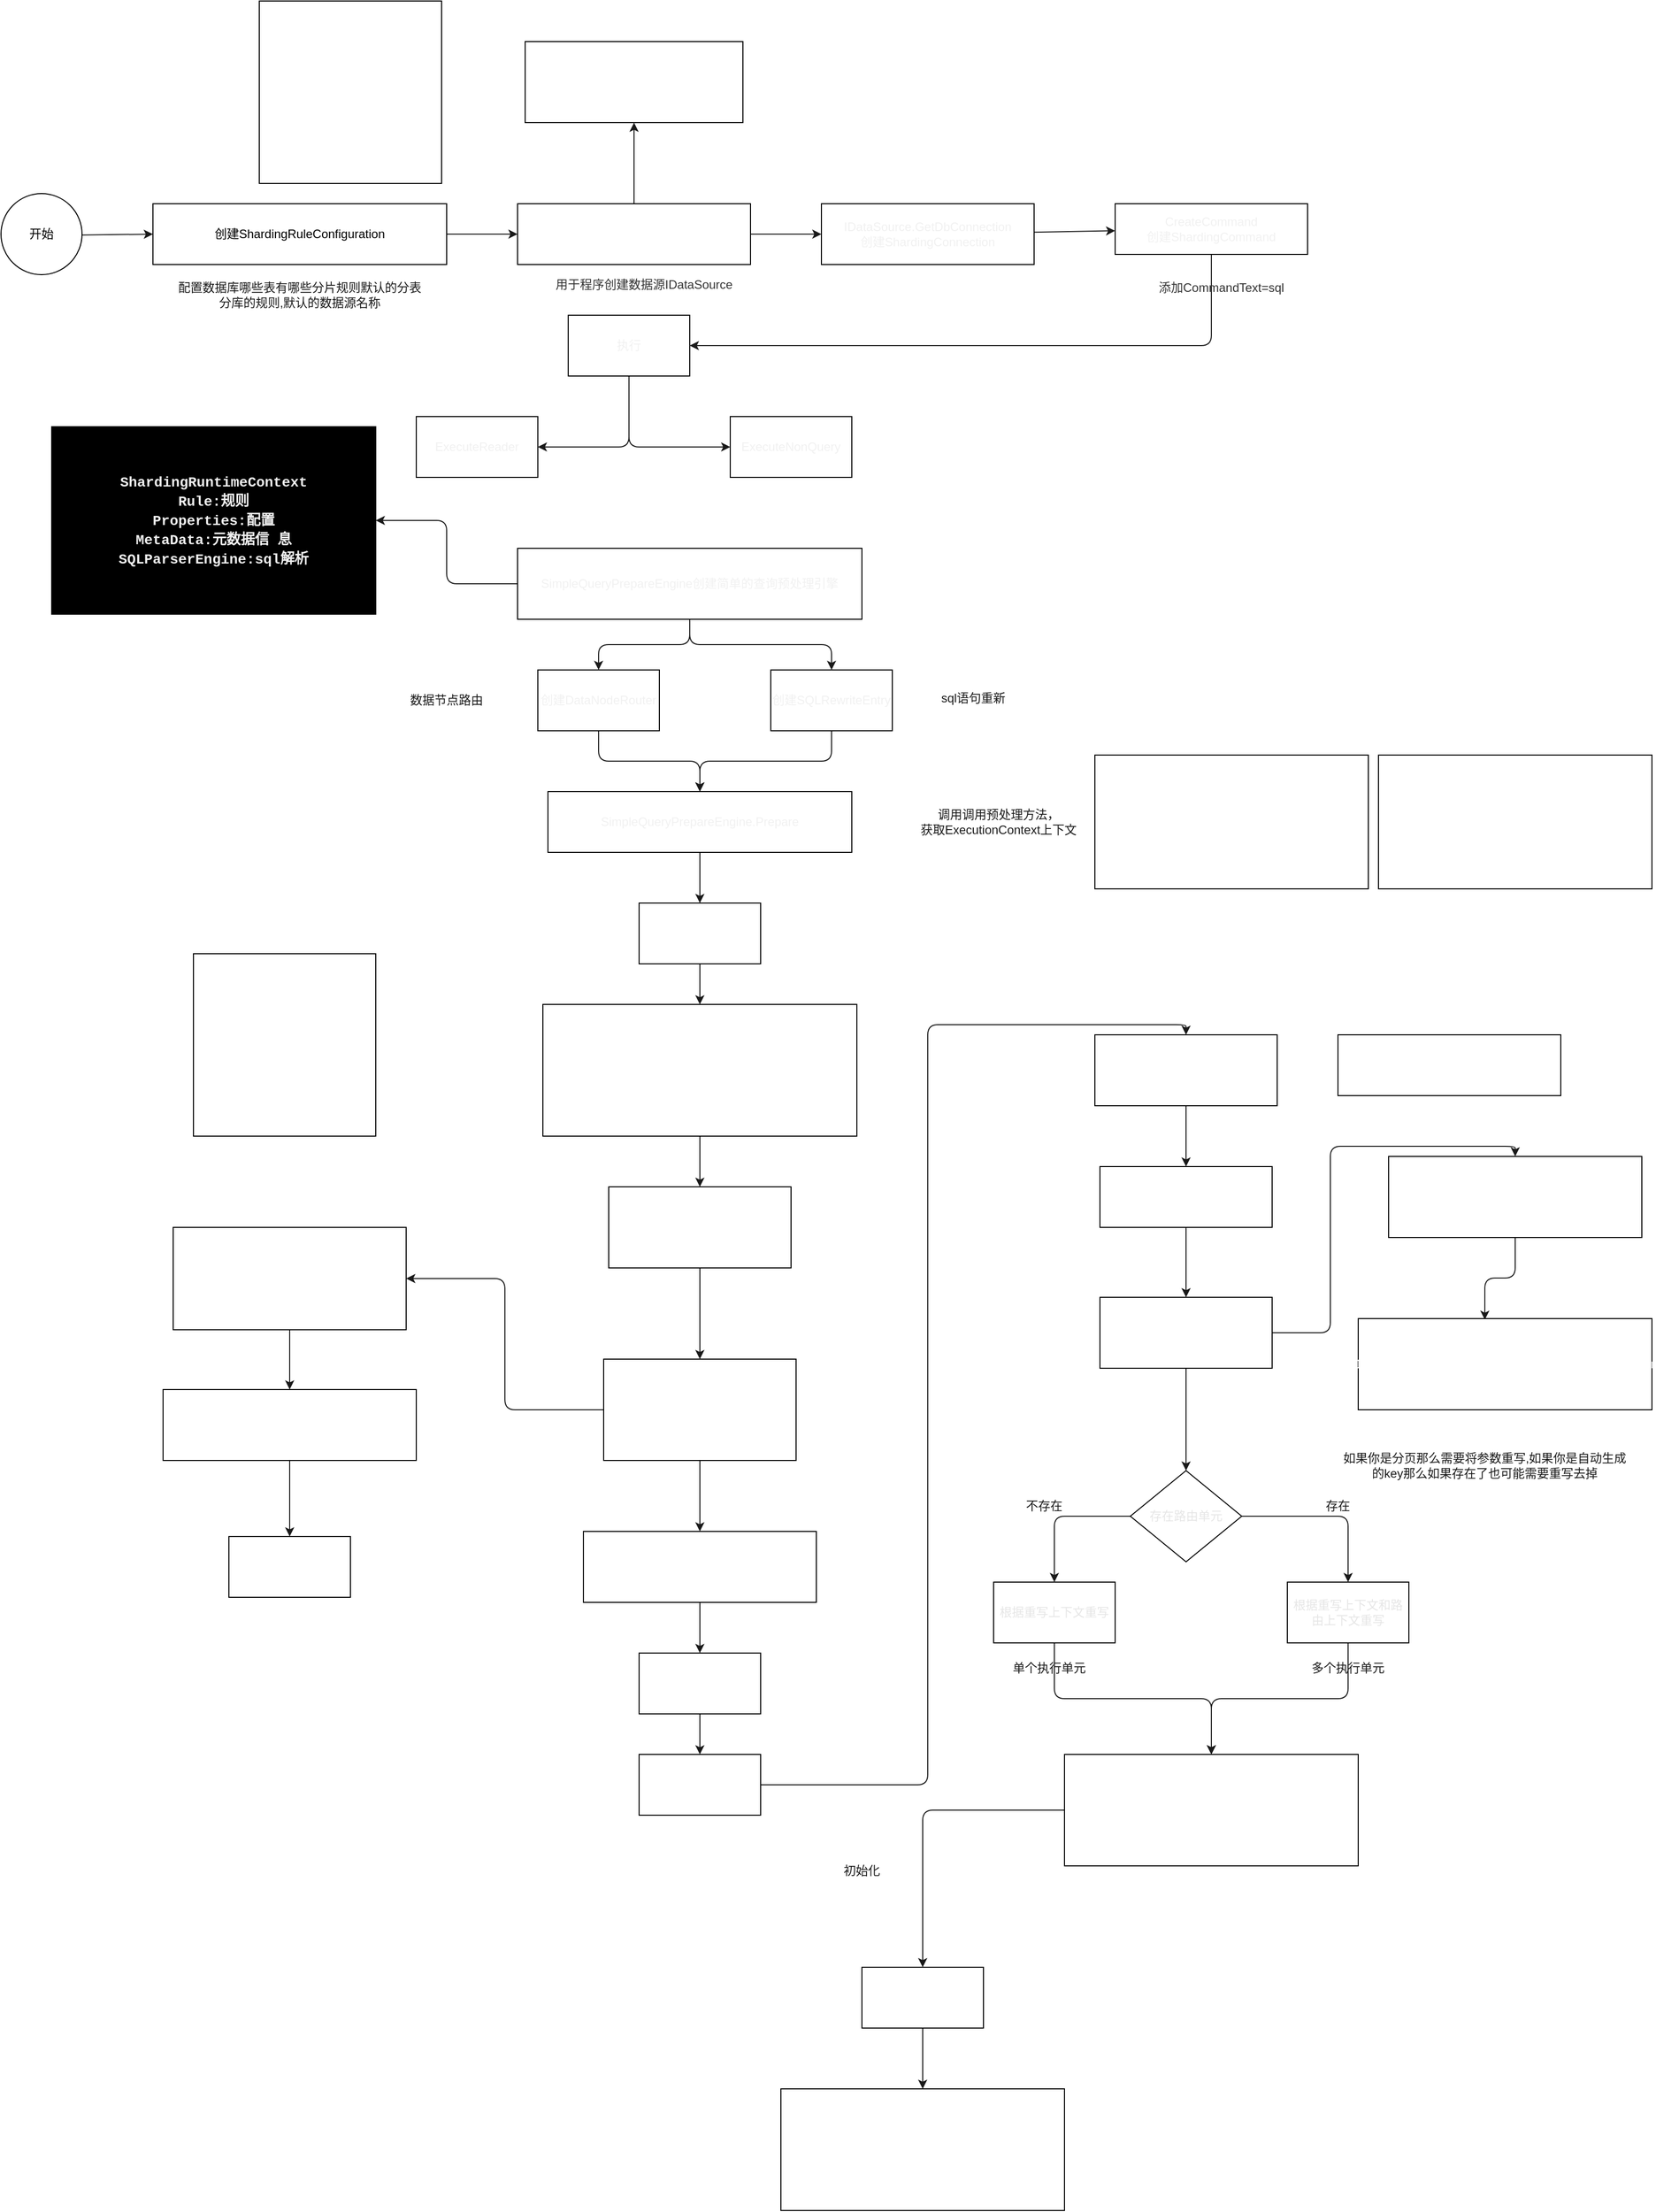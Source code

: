 <mxfile>
    <diagram id="X8oTSZ4Y2eFCrqhY_nRG" name="第 1 页">
        <mxGraphModel dx="882" dy="1859" grid="1" gridSize="10" guides="1" tooltips="1" connect="1" arrows="1" fold="1" page="1" pageScale="1" pageWidth="827" pageHeight="1169" background="#ffffff" math="0" shadow="0">
            <root>
                <mxCell id="0"/>
                <mxCell id="1" parent="0"/>
                <mxCell id="7" style="edgeStyle=none;html=1;strokeColor=#1A1A1A;" parent="1" source="2" target="3" edge="1">
                    <mxGeometry relative="1" as="geometry"/>
                </mxCell>
                <mxCell id="2" value="开始" style="ellipse;whiteSpace=wrap;html=1;aspect=fixed;" parent="1" vertex="1">
                    <mxGeometry x="10" y="10" width="80" height="80" as="geometry"/>
                </mxCell>
                <mxCell id="9" style="edgeStyle=none;html=1;fontColor=#1A1A1A;strokeColor=#1A1A1A;" parent="1" source="3" target="8" edge="1">
                    <mxGeometry relative="1" as="geometry"/>
                </mxCell>
                <mxCell id="3" value="创建ShardingRuleConfiguration" style="rounded=0;whiteSpace=wrap;html=1;" parent="1" vertex="1">
                    <mxGeometry x="160" y="20" width="290" height="60" as="geometry"/>
                </mxCell>
                <mxCell id="5" value="配置数据库哪些表有哪些分片规则默认的分表分库的规则,默认的数据源名称" style="text;html=1;align=center;verticalAlign=middle;whiteSpace=wrap;rounded=0;fontColor=#1A1A1A;" parent="1" vertex="1">
                    <mxGeometry x="180" y="90" width="250" height="40" as="geometry"/>
                </mxCell>
                <mxCell id="18" style="edgeStyle=none;html=1;fontFamily=Helvetica;fontSize=12;fontColor=#f1f1f1;strokeColor=#1A1A1A;" parent="1" source="8" target="17" edge="1">
                    <mxGeometry relative="1" as="geometry"/>
                </mxCell>
                <mxCell id="63" style="edgeStyle=orthogonalEdgeStyle;html=1;entryX=0.5;entryY=1;entryDx=0;entryDy=0;fontFamily=Helvetica;fontSize=12;fontColor=#FFFFFF;strokeColor=#1A1A1A;" parent="1" source="8" target="62" edge="1">
                    <mxGeometry relative="1" as="geometry"/>
                </mxCell>
                <mxCell id="8" value="&lt;font color=&quot;#ffffff&quot;&gt;创建ShardingDataSourceFactory&lt;/font&gt;" style="rounded=0;whiteSpace=wrap;html=1;fontColor=#1A1A1A;" parent="1" vertex="1">
                    <mxGeometry x="520" y="20" width="230" height="60" as="geometry"/>
                </mxCell>
                <mxCell id="10" value="用于程序创建数据源IDataSource" style="text;html=1;strokeColor=none;fillColor=none;align=center;verticalAlign=middle;whiteSpace=wrap;rounded=0;fontColor=#333333;" parent="1" vertex="1">
                    <mxGeometry x="500" y="90" width="290" height="20" as="geometry"/>
                </mxCell>
                <mxCell id="20" style="edgeStyle=none;html=1;fontFamily=Helvetica;fontSize=12;fontColor=#f1f1f1;strokeColor=#1A1A1A;" parent="1" source="17" target="19" edge="1">
                    <mxGeometry relative="1" as="geometry"/>
                </mxCell>
                <mxCell id="17" value="IDataSource.GetDbConnection&lt;br&gt;创建ShardingConnection" style="rounded=0;whiteSpace=wrap;html=1;fontFamily=Helvetica;fontSize=12;fontColor=#f1f1f1;strokeColor=default;fillColor=default;" parent="1" vertex="1">
                    <mxGeometry x="820" y="20" width="210" height="60" as="geometry"/>
                </mxCell>
                <mxCell id="36" style="edgeStyle=orthogonalEdgeStyle;html=1;entryX=1;entryY=0.5;entryDx=0;entryDy=0;fontFamily=Helvetica;fontSize=12;fontColor=#f1f1f1;strokeColor=#1A1A1A;" parent="1" source="19" target="30" edge="1">
                    <mxGeometry relative="1" as="geometry">
                        <Array as="points">
                            <mxPoint x="1205" y="160"/>
                        </Array>
                    </mxGeometry>
                </mxCell>
                <mxCell id="19" value="CreateCommand&lt;br&gt;创建ShardingCommand" style="rounded=0;whiteSpace=wrap;html=1;fontFamily=Helvetica;fontSize=12;fontColor=#f1f1f1;strokeColor=default;fillColor=default;" parent="1" vertex="1">
                    <mxGeometry x="1110" y="20" width="190" height="50" as="geometry"/>
                </mxCell>
                <mxCell id="22" value="添加CommandText=sql" style="text;html=1;strokeColor=none;fillColor=none;align=center;verticalAlign=middle;whiteSpace=wrap;rounded=0;fontFamily=Helvetica;fontSize=12;fontColor=#333333;" parent="1" vertex="1">
                    <mxGeometry x="1140" y="90" width="150" height="25" as="geometry"/>
                </mxCell>
                <mxCell id="26" value="ExecuteReader" style="rounded=0;whiteSpace=wrap;html=1;fontFamily=Helvetica;fontSize=12;fontColor=#f1f1f1;strokeColor=default;fillColor=default;" parent="1" vertex="1">
                    <mxGeometry x="420" y="230" width="120" height="60" as="geometry"/>
                </mxCell>
                <mxCell id="27" value="ExecuteNonQuery" style="rounded=0;whiteSpace=wrap;html=1;fontFamily=Helvetica;fontSize=12;fontColor=#f1f1f1;strokeColor=default;fillColor=default;" parent="1" vertex="1">
                    <mxGeometry x="730" y="230" width="120" height="60" as="geometry"/>
                </mxCell>
                <mxCell id="38" style="edgeStyle=orthogonalEdgeStyle;html=1;entryX=0;entryY=0.5;entryDx=0;entryDy=0;fontFamily=Helvetica;fontSize=12;fontColor=#f1f1f1;strokeColor=#1A1A1A;" parent="1" source="30" target="27" edge="1">
                    <mxGeometry relative="1" as="geometry">
                        <Array as="points">
                            <mxPoint x="630" y="260"/>
                        </Array>
                    </mxGeometry>
                </mxCell>
                <mxCell id="39" style="edgeStyle=orthogonalEdgeStyle;html=1;entryX=1;entryY=0.5;entryDx=0;entryDy=0;fontFamily=Helvetica;fontSize=12;fontColor=#f1f1f1;strokeColor=#1A1A1A;" parent="1" source="30" target="26" edge="1">
                    <mxGeometry relative="1" as="geometry">
                        <Array as="points">
                            <mxPoint x="630" y="260"/>
                        </Array>
                    </mxGeometry>
                </mxCell>
                <mxCell id="30" value="执行" style="rounded=0;whiteSpace=wrap;html=1;fontFamily=Helvetica;fontSize=12;fontColor=#f1f1f1;strokeColor=default;fillColor=default;" parent="1" vertex="1">
                    <mxGeometry x="570" y="130" width="120" height="60" as="geometry"/>
                </mxCell>
                <mxCell id="44" style="edgeStyle=orthogonalEdgeStyle;html=1;fontFamily=Helvetica;fontSize=12;fontColor=#f1f1f1;strokeColor=#1A1A1A;" parent="1" source="40" target="42" edge="1">
                    <mxGeometry relative="1" as="geometry"/>
                </mxCell>
                <mxCell id="46" style="edgeStyle=orthogonalEdgeStyle;html=1;fontFamily=Helvetica;fontSize=12;fontColor=#f1f1f1;strokeColor=#1A1A1A;" parent="1" source="40" target="41" edge="1">
                    <mxGeometry relative="1" as="geometry"/>
                </mxCell>
                <mxCell id="47" style="edgeStyle=orthogonalEdgeStyle;html=1;fontFamily=Helvetica;fontSize=12;fontColor=#f1f1f1;strokeColor=#1A1A1A;" parent="1" source="40" target="45" edge="1">
                    <mxGeometry relative="1" as="geometry"/>
                </mxCell>
                <mxCell id="40" value="SimpleQueryPrepareEngine创建简单的查询预处理引擎" style="rounded=0;whiteSpace=wrap;html=1;fontFamily=Helvetica;fontSize=12;fontColor=#f1f1f1;strokeColor=default;fillColor=default;" parent="1" vertex="1">
                    <mxGeometry x="520" y="360" width="340" height="70" as="geometry"/>
                </mxCell>
                <mxCell id="54" style="edgeStyle=orthogonalEdgeStyle;html=1;fontFamily=Helvetica;fontSize=12;fontColor=#f1f1f1;strokeColor=#1A1A1A;" parent="1" source="41" target="52" edge="1">
                    <mxGeometry relative="1" as="geometry"/>
                </mxCell>
                <mxCell id="41" value="创建DataNodeRouter" style="rounded=0;whiteSpace=wrap;html=1;fontFamily=Helvetica;fontSize=12;fontColor=#f1f1f1;strokeColor=default;fillColor=default;" parent="1" vertex="1">
                    <mxGeometry x="540" y="480" width="120" height="60" as="geometry"/>
                </mxCell>
                <mxCell id="42" value="&lt;div style=&quot;font-family: menlo, consolas, &amp;quot;courier new&amp;quot;, monospace, consolas, &amp;quot;courier new&amp;quot;, monospace; font-size: 14px; line-height: 19px;&quot;&gt;&lt;span style=&quot;font-weight: bold;&quot;&gt;ShardingRuntimeContext&lt;/span&gt;&lt;/div&gt;&lt;div style=&quot;font-family: menlo, consolas, &amp;quot;courier new&amp;quot;, monospace, consolas, &amp;quot;courier new&amp;quot;, monospace; font-size: 14px; line-height: 19px;&quot;&gt;&lt;span style=&quot;font-weight: bold;&quot;&gt;Rule:规则&lt;/span&gt;&lt;/div&gt;&lt;div style=&quot;font-family: menlo, consolas, &amp;quot;courier new&amp;quot;, monospace, consolas, &amp;quot;courier new&amp;quot;, monospace; font-size: 14px; line-height: 19px;&quot;&gt;&lt;span style=&quot;font-weight: bold;&quot;&gt;Properties:配置&lt;/span&gt;&lt;/div&gt;&lt;div style=&quot;font-family: menlo, consolas, &amp;quot;courier new&amp;quot;, monospace, consolas, &amp;quot;courier new&amp;quot;, monospace; font-size: 14px; line-height: 19px;&quot;&gt;&lt;span style=&quot;font-weight: bold;&quot;&gt;MetaData:元数据信 息&lt;/span&gt;&lt;/div&gt;&lt;div style=&quot;line-height: 19px&quot;&gt;&lt;font face=&quot;menlo, consolas, courier new, monospace, consolas, courier new, monospace&quot;&gt;&lt;span style=&quot;font-size: 14px&quot;&gt;&lt;b&gt;SQLParserEngine:sql解析&lt;/b&gt;&lt;/span&gt;&lt;/font&gt;&lt;br&gt;&lt;/div&gt;" style="rounded=0;whiteSpace=wrap;html=1;fontFamily=Helvetica;fontSize=12;fontColor=#F1F1F1;strokeColor=default;fillColor=#000000;" parent="1" vertex="1">
                    <mxGeometry x="60" y="240" width="320" height="185" as="geometry"/>
                </mxCell>
                <mxCell id="53" style="edgeStyle=orthogonalEdgeStyle;html=1;entryX=0.5;entryY=0;entryDx=0;entryDy=0;fontFamily=Helvetica;fontSize=12;fontColor=#f1f1f1;strokeColor=#1A1A1A;" parent="1" source="45" target="52" edge="1">
                    <mxGeometry relative="1" as="geometry"/>
                </mxCell>
                <mxCell id="45" value="创建SQLRewriteEntry" style="rounded=0;whiteSpace=wrap;html=1;fontFamily=Helvetica;fontSize=12;fontColor=#f1f1f1;strokeColor=default;fillColor=default;" parent="1" vertex="1">
                    <mxGeometry x="770" y="480" width="120" height="60" as="geometry"/>
                </mxCell>
                <mxCell id="48" value="&lt;font color=&quot;#1a1a1a&quot;&gt;数据节点路由&lt;/font&gt;" style="text;html=1;strokeColor=none;fillColor=none;align=center;verticalAlign=middle;whiteSpace=wrap;rounded=0;fontFamily=Helvetica;fontSize=12;fontColor=#f1f1f1;" parent="1" vertex="1">
                    <mxGeometry x="410" y="497.5" width="80" height="25" as="geometry"/>
                </mxCell>
                <mxCell id="49" value="&lt;font color=&quot;#1a1a1a&quot;&gt;sql语句重新&lt;/font&gt;" style="text;html=1;strokeColor=none;fillColor=none;align=center;verticalAlign=middle;whiteSpace=wrap;rounded=0;fontFamily=Helvetica;fontSize=12;fontColor=#f1f1f1;" parent="1" vertex="1">
                    <mxGeometry x="930" y="495" width="80" height="25" as="geometry"/>
                </mxCell>
                <mxCell id="60" style="edgeStyle=orthogonalEdgeStyle;html=1;entryX=0.5;entryY=0;entryDx=0;entryDy=0;fontFamily=Helvetica;fontSize=12;fontColor=#FFFFFF;strokeColor=#1A1A1A;" parent="1" source="52" target="59" edge="1">
                    <mxGeometry relative="1" as="geometry"/>
                </mxCell>
                <mxCell id="52" value="SimpleQueryPrepareEngine.Prepare" style="rounded=0;whiteSpace=wrap;html=1;fontFamily=Helvetica;fontSize=12;fontColor=#f1f1f1;strokeColor=default;fillColor=default;" parent="1" vertex="1">
                    <mxGeometry x="550" y="600" width="300" height="60" as="geometry"/>
                </mxCell>
                <mxCell id="55" value="&lt;font color=&quot;#1a1a1a&quot;&gt;调用调用预处理方法，&lt;br&gt;获取ExecutionContext上下文&lt;br&gt;&lt;/font&gt;" style="text;html=1;strokeColor=none;fillColor=none;align=center;verticalAlign=middle;whiteSpace=wrap;rounded=0;fontFamily=Helvetica;fontSize=12;fontColor=#f1f1f1;" parent="1" vertex="1">
                    <mxGeometry x="870" y="610" width="250" height="40" as="geometry"/>
                </mxCell>
                <mxCell id="56" value="ExecutionContext&lt;br&gt;ISqlCommandContext:SQL命令上下文&lt;br&gt;ExecutionUnit:执行单元" style="rounded=0;whiteSpace=wrap;html=1;fontFamily=Helvetica;fontSize=12;fontColor=#FFFFFF;strokeColor=default;fillColor=default;" parent="1" vertex="1">
                    <mxGeometry x="1090" y="564" width="270" height="132" as="geometry"/>
                </mxCell>
                <mxCell id="57" value="ISqlCommandContext&lt;br&gt;ISqlCommand:SQL命令:DML.DCL...Select,Insert...&lt;br&gt;TablesContext:涉及的表" style="rounded=0;whiteSpace=wrap;html=1;fontFamily=Helvetica;fontSize=12;fontColor=#FFFFFF;strokeColor=default;fillColor=default;" parent="1" vertex="1">
                    <mxGeometry x="1370" y="564" width="270" height="132" as="geometry"/>
                </mxCell>
                <mxCell id="66" style="edgeStyle=orthogonalEdgeStyle;html=1;entryX=0.5;entryY=0;entryDx=0;entryDy=0;fontFamily=Helvetica;fontSize=12;fontColor=#FFFFFF;strokeColor=#1A1A1A;" parent="1" source="59" target="61" edge="1">
                    <mxGeometry relative="1" as="geometry"/>
                </mxCell>
                <mxCell id="59" value="拷贝参数" style="rounded=0;whiteSpace=wrap;html=1;fontFamily=Helvetica;fontSize=12;fontColor=#FFFFFF;strokeColor=default;fillColor=default;" parent="1" vertex="1">
                    <mxGeometry x="640" y="710" width="120" height="60" as="geometry"/>
                </mxCell>
                <mxCell id="68" style="edgeStyle=orthogonalEdgeStyle;html=1;fontFamily=Helvetica;fontSize=12;fontColor=#FFFFFF;strokeColor=#1A1A1A;" parent="1" source="61" target="67" edge="1">
                    <mxGeometry relative="1" as="geometry"/>
                </mxCell>
                <mxCell id="61" value="执行路由,对DataNodeRouter注册RouteDecorator,&lt;br&gt;需要实现接口IRouteDecorator,反射创建路由包装器" style="rounded=0;whiteSpace=wrap;html=1;fontFamily=Helvetica;fontSize=12;fontColor=#FFFFFF;strokeColor=default;fillColor=default;" parent="1" vertex="1">
                    <mxGeometry x="545" y="810" width="310" height="130" as="geometry"/>
                </mxCell>
                <mxCell id="62" value="自动注册:&lt;br&gt;IRouteDecorator,&lt;br&gt;ISqlRewriteContextDecorator,&lt;br&gt;IResultProcessEngine" style="rounded=0;whiteSpace=wrap;html=1;fontFamily=Helvetica;fontSize=12;fontColor=#FFFFFF;strokeColor=default;fillColor=default;" parent="1" vertex="1">
                    <mxGeometry x="527.5" y="-140" width="215" height="80" as="geometry"/>
                </mxCell>
                <mxCell id="64" value="&lt;span&gt;IRouteDecorator:&lt;br&gt;&lt;/span&gt;可以对RouteContext进行增强设置等操作。&lt;br&gt;ShardingRouteDecorator：&lt;br&gt;1.分片命令校验&lt;br&gt;2.获取分片条件&lt;br&gt;3.判断是否需要合并分片值&lt;br&gt;4.校验子查询分片值&lt;br&gt;5.合并分片条件&lt;br&gt;6.创建分片路由引擎&lt;br&gt;7.根据路由结果创建路由上下文" style="whiteSpace=wrap;html=1;aspect=fixed;rounded=0;fontFamily=Helvetica;fontSize=12;fontColor=#FFFFFF;strokeColor=default;fillColor=default;" parent="1" vertex="1">
                    <mxGeometry x="265" y="-180" width="180" height="180" as="geometry"/>
                </mxCell>
                <mxCell id="65" value="&lt;span&gt;IRouteDecorator:&lt;br&gt;&lt;/span&gt;可以对RouteContext进行增强设置等操作。&lt;br&gt;ShardingRouteDecorator：&lt;br&gt;1.分片命令校验&lt;br&gt;2.获取分片条件&lt;br&gt;3.判断是否需要合并分片值&lt;br&gt;4.校验子查询分片值&lt;br&gt;5.合并分片条件&lt;br&gt;6.创建分片路由引擎&lt;br&gt;7.根据路由结果创建路由上下文" style="whiteSpace=wrap;html=1;aspect=fixed;rounded=0;fontFamily=Helvetica;fontSize=12;fontColor=#FFFFFF;strokeColor=default;fillColor=default;" parent="1" vertex="1">
                    <mxGeometry x="200" y="760" width="180" height="180" as="geometry"/>
                </mxCell>
                <mxCell id="73" style="edgeStyle=orthogonalEdgeStyle;html=1;fontFamily=Helvetica;fontSize=12;fontColor=#FFFFFF;strokeColor=#1A1A1A;" parent="1" source="67" target="69" edge="1">
                    <mxGeometry relative="1" as="geometry"/>
                </mxCell>
                <mxCell id="67" value="DataNodeRouter.Route" style="rounded=0;whiteSpace=wrap;html=1;fontFamily=Helvetica;fontSize=12;fontColor=#FFFFFF;strokeColor=default;fillColor=default;" parent="1" vertex="1">
                    <mxGeometry x="610" y="990" width="180" height="80" as="geometry"/>
                </mxCell>
                <mxCell id="74" style="edgeStyle=orthogonalEdgeStyle;html=1;entryX=1;entryY=0.5;entryDx=0;entryDy=0;fontFamily=Helvetica;fontSize=12;fontColor=#FFFFFF;strokeColor=#1A1A1A;" parent="1" source="69" target="70" edge="1">
                    <mxGeometry relative="1" as="geometry"/>
                </mxCell>
                <mxCell id="78" style="edgeStyle=orthogonalEdgeStyle;html=1;fontFamily=Helvetica;fontSize=12;fontColor=#FFFFFF;strokeColor=#1A1A1A;" parent="1" source="69" target="76" edge="1">
                    <mxGeometry relative="1" as="geometry"/>
                </mxCell>
                <mxCell id="69" value="解析Sql生成SqlCommand并且创建ISqlCommandContext" style="rounded=0;whiteSpace=wrap;html=1;fontFamily=Helvetica;fontSize=12;fontColor=#FFFFFF;strokeColor=default;fillColor=default;" parent="1" vertex="1">
                    <mxGeometry x="605" y="1160" width="190" height="100" as="geometry"/>
                </mxCell>
                <mxCell id="75" style="edgeStyle=orthogonalEdgeStyle;html=1;fontFamily=Helvetica;fontSize=12;fontColor=#FFFFFF;strokeColor=#1A1A1A;" parent="1" source="70" target="71" edge="1">
                    <mxGeometry relative="1" as="geometry"/>
                </mxCell>
                <mxCell id="70" value="SqlParserEngine:&lt;br&gt;解析数据库命令创建ISqlCommand" style="rounded=0;whiteSpace=wrap;html=1;fontFamily=Helvetica;fontSize=12;fontColor=#FFFFFF;strokeColor=default;fillColor=default;" parent="1" vertex="1">
                    <mxGeometry x="180" y="1030" width="230" height="101" as="geometry"/>
                </mxCell>
                <mxCell id="81" style="edgeStyle=orthogonalEdgeStyle;html=1;fontFamily=Helvetica;fontSize=12;fontColor=#FFFFFF;strokeColor=#1A1A1A;" parent="1" source="71" target="77" edge="1">
                    <mxGeometry relative="1" as="geometry"/>
                </mxCell>
                <mxCell id="71" value="自动注册ISqlParserConfiguration" style="rounded=0;whiteSpace=wrap;html=1;fontFamily=Helvetica;fontSize=12;fontColor=#FFFFFF;strokeColor=default;fillColor=default;" parent="1" vertex="1">
                    <mxGeometry x="170" y="1190" width="250" height="70" as="geometry"/>
                </mxCell>
                <mxCell id="82" style="edgeStyle=orthogonalEdgeStyle;html=1;fontFamily=Helvetica;fontSize=12;fontColor=#FFFFFF;strokeColor=#1A1A1A;" parent="1" source="76" target="80" edge="1">
                    <mxGeometry relative="1" as="geometry"/>
                </mxCell>
                <mxCell id="76" value="路由上下文RouteContext" style="rounded=0;whiteSpace=wrap;html=1;fontFamily=Helvetica;fontSize=12;fontColor=#FFFFFF;strokeColor=default;fillColor=default;" parent="1" vertex="1">
                    <mxGeometry x="585" y="1330" width="230" height="70" as="geometry"/>
                </mxCell>
                <mxCell id="77" value="创建对应的增删改查SqlCommand" style="rounded=0;whiteSpace=wrap;html=1;fontFamily=Helvetica;fontSize=12;fontColor=#FFFFFF;strokeColor=default;fillColor=default;" parent="1" vertex="1">
                    <mxGeometry x="235" y="1335" width="120" height="60" as="geometry"/>
                </mxCell>
                <mxCell id="84" style="edgeStyle=orthogonalEdgeStyle;html=1;entryX=0.5;entryY=0;entryDx=0;entryDy=0;fontFamily=Helvetica;fontSize=12;fontColor=#FFFFFF;strokeColor=#1A1A1A;" parent="1" source="80" target="83" edge="1">
                    <mxGeometry relative="1" as="geometry"/>
                </mxCell>
                <mxCell id="80" value="循环处理路由装饰器" style="rounded=0;whiteSpace=wrap;html=1;fontFamily=Helvetica;fontSize=12;fontColor=#FFFFFF;strokeColor=default;fillColor=default;" parent="1" vertex="1">
                    <mxGeometry x="640" y="1450" width="120" height="60" as="geometry"/>
                </mxCell>
                <mxCell id="86" style="edgeStyle=orthogonalEdgeStyle;html=1;entryX=0.5;entryY=0;entryDx=0;entryDy=0;fontFamily=Helvetica;fontSize=12;fontColor=#FFFFFF;strokeColor=#1A1A1A;" parent="1" source="83" target="85" edge="1">
                    <mxGeometry relative="1" as="geometry"/>
                </mxCell>
                <mxCell id="83" value="根据SqlCommandContext创建ExecutionContext" style="rounded=0;whiteSpace=wrap;html=1;fontFamily=Helvetica;fontSize=12;fontColor=#FFFFFF;strokeColor=default;fillColor=default;" parent="1" vertex="1">
                    <mxGeometry x="640" y="1550" width="120" height="60" as="geometry"/>
                </mxCell>
                <mxCell id="90" style="edgeStyle=orthogonalEdgeStyle;html=1;fontFamily=Helvetica;fontSize=12;fontColor=#FFFFFF;strokeColor=#1A1A1A;" parent="1" source="85" target="88" edge="1">
                    <mxGeometry relative="1" as="geometry"/>
                </mxCell>
                <mxCell id="85" value="注册重写装饰器&lt;br&gt;RegisterRewriteDecorator" style="rounded=0;whiteSpace=wrap;html=1;fontFamily=Helvetica;fontSize=12;fontColor=#FFFFFF;strokeColor=default;fillColor=default;" parent="1" vertex="1">
                    <mxGeometry x="1090" y="840" width="180" height="70" as="geometry"/>
                </mxCell>
                <mxCell id="87" value="ISqlRewriteContextDecorator" style="rounded=0;whiteSpace=wrap;html=1;fontFamily=Helvetica;fontSize=12;fontColor=#FFFFFF;strokeColor=default;fillColor=default;" parent="1" vertex="1">
                    <mxGeometry x="1330" y="840" width="220" height="60" as="geometry"/>
                </mxCell>
                <mxCell id="92" style="edgeStyle=orthogonalEdgeStyle;html=1;fontFamily=Helvetica;fontSize=12;fontColor=#FFFFFF;strokeColor=#1A1A1A;" parent="1" source="88" target="91" edge="1">
                    <mxGeometry relative="1" as="geometry"/>
                </mxCell>
                <mxCell id="88" value="创建SQLRewriteContext" style="rounded=0;whiteSpace=wrap;html=1;fontFamily=Helvetica;fontSize=12;fontColor=#FFFFFF;strokeColor=default;fillColor=default;" parent="1" vertex="1">
                    <mxGeometry x="1095" y="970" width="170" height="60" as="geometry"/>
                </mxCell>
                <mxCell id="94" style="edgeStyle=orthogonalEdgeStyle;html=1;entryX=0.5;entryY=0;entryDx=0;entryDy=0;fontFamily=Helvetica;fontSize=12;fontColor=#FFFFFF;strokeColor=#1A1A1A;" parent="1" source="91" target="93" edge="1">
                    <mxGeometry relative="1" as="geometry"/>
                </mxCell>
                <mxCell id="99" style="edgeStyle=orthogonalEdgeStyle;html=1;fontFamily=Helvetica;fontSize=12;fontColor=#1A1A1A;strokeColor=#1A1A1A;" parent="1" source="91" target="98" edge="1">
                    <mxGeometry relative="1" as="geometry"/>
                </mxCell>
                <mxCell id="91" value="循环处理所有装饰器" style="rounded=0;whiteSpace=wrap;html=1;fontFamily=Helvetica;fontSize=12;fontColor=#FFFFFF;strokeColor=default;fillColor=default;" parent="1" vertex="1">
                    <mxGeometry x="1095" y="1099" width="170" height="70" as="geometry"/>
                </mxCell>
                <mxCell id="96" style="edgeStyle=orthogonalEdgeStyle;html=1;entryX=0.431;entryY=0.013;entryDx=0;entryDy=0;entryPerimeter=0;fontFamily=Helvetica;fontSize=12;fontColor=#FFFFFF;strokeColor=#1A1A1A;" parent="1" source="93" target="95" edge="1">
                    <mxGeometry relative="1" as="geometry"/>
                </mxCell>
                <mxCell id="93" value="创建:ShardingSqlRewriteContextDecorator" style="rounded=0;whiteSpace=wrap;html=1;fontFamily=Helvetica;fontSize=12;fontColor=#FFFFFF;strokeColor=default;fillColor=default;" parent="1" vertex="1">
                    <mxGeometry x="1380" y="960" width="250" height="80" as="geometry"/>
                </mxCell>
                <mxCell id="95" value="创建:ShardingParameterRewriterBuilder&lt;br&gt;1.ShardingGeneratedKeyInsertValueParameterRewriter&lt;br&gt;2.ShardingPaginationParameterRewriter" style="rounded=0;whiteSpace=wrap;html=1;fontFamily=Helvetica;fontSize=12;fontColor=#FFFFFF;strokeColor=default;fillColor=default;" parent="1" vertex="1">
                    <mxGeometry x="1350" y="1120" width="290" height="90" as="geometry"/>
                </mxCell>
                <mxCell id="97" value="&lt;font color=&quot;#1a1a1a&quot;&gt;如果你是分页那么需要将参数重写,如果你是自动生成的key那么如果存在了也可能需要重写去掉&lt;/font&gt;" style="text;html=1;strokeColor=none;fillColor=none;align=center;verticalAlign=middle;whiteSpace=wrap;rounded=0;fontFamily=Helvetica;fontSize=12;fontColor=#FFFFFF;" parent="1" vertex="1">
                    <mxGeometry x="1330" y="1220" width="290" height="90" as="geometry"/>
                </mxCell>
                <mxCell id="102" style="edgeStyle=orthogonalEdgeStyle;html=1;fontFamily=Helvetica;fontSize=12;fontColor=#E6E6E6;strokeColor=#1A1A1A;" parent="1" source="98" target="100" edge="1">
                    <mxGeometry relative="1" as="geometry"/>
                </mxCell>
                <mxCell id="107" style="edgeStyle=orthogonalEdgeStyle;html=1;fontFamily=Helvetica;fontSize=12;fontColor=#1A1A1A;strokeColor=#1A1A1A;" parent="1" source="98" target="106" edge="1">
                    <mxGeometry relative="1" as="geometry"/>
                </mxCell>
                <mxCell id="98" value="存在路由单元" style="rhombus;whiteSpace=wrap;html=1;rounded=0;fontFamily=Helvetica;fontSize=12;fontColor=#E6E6E6;strokeColor=default;fillColor=default;" parent="1" vertex="1">
                    <mxGeometry x="1125" y="1270" width="110" height="90" as="geometry"/>
                </mxCell>
                <mxCell id="110" style="edgeStyle=orthogonalEdgeStyle;html=1;fontFamily=Helvetica;fontSize=12;fontColor=#1A1A1A;strokeColor=#1A1A1A;" parent="1" source="100" target="108" edge="1">
                    <mxGeometry relative="1" as="geometry"/>
                </mxCell>
                <mxCell id="100" value="根据重写上下文重写" style="rounded=0;whiteSpace=wrap;html=1;fontFamily=Helvetica;fontSize=12;fontColor=#E6E6E6;strokeColor=default;fillColor=default;" parent="1" vertex="1">
                    <mxGeometry x="990" y="1380" width="120" height="60" as="geometry"/>
                </mxCell>
                <mxCell id="103" value="不存在" style="text;html=1;strokeColor=none;fillColor=none;align=center;verticalAlign=middle;whiteSpace=wrap;rounded=0;fontFamily=Helvetica;fontSize=12;fontColor=#1A1A1A;" parent="1" vertex="1">
                    <mxGeometry x="1010" y="1290" width="60" height="30" as="geometry"/>
                </mxCell>
                <mxCell id="104" value="存在" style="text;html=1;strokeColor=none;fillColor=none;align=center;verticalAlign=middle;whiteSpace=wrap;rounded=0;fontFamily=Helvetica;fontSize=12;fontColor=#1A1A1A;" parent="1" vertex="1">
                    <mxGeometry x="1300" y="1290" width="60" height="30" as="geometry"/>
                </mxCell>
                <mxCell id="109" style="edgeStyle=orthogonalEdgeStyle;html=1;fontFamily=Helvetica;fontSize=12;fontColor=#1A1A1A;strokeColor=#1A1A1A;" parent="1" source="106" target="108" edge="1">
                    <mxGeometry relative="1" as="geometry"/>
                </mxCell>
                <mxCell id="106" value="根据重写上下文和路由上下文重写" style="rounded=0;whiteSpace=wrap;html=1;fontFamily=Helvetica;fontSize=12;fontColor=#E6E6E6;strokeColor=default;fillColor=default;" parent="1" vertex="1">
                    <mxGeometry x="1280" y="1380" width="120" height="60" as="geometry"/>
                </mxCell>
                <mxCell id="114" style="edgeStyle=orthogonalEdgeStyle;html=1;entryX=0.5;entryY=0;entryDx=0;entryDy=0;fontFamily=Helvetica;fontSize=12;fontColor=#FFFFFF;strokeColor=#1A1A1A;" parent="1" source="108" target="113" edge="1">
                    <mxGeometry relative="1" as="geometry"/>
                </mxCell>
                <mxCell id="108" value="ExecutionContext&lt;br&gt;添加执行结果集合&lt;br&gt;List&amp;lt;ExecutionUnit&amp;gt;" style="rounded=0;whiteSpace=wrap;html=1;fontFamily=Helvetica;fontSize=12;fontColor=#FFFFFF;strokeColor=default;fillColor=default;" parent="1" vertex="1">
                    <mxGeometry x="1060" y="1550" width="290" height="110" as="geometry"/>
                </mxCell>
                <mxCell id="111" value="单个执行单元" style="text;html=1;strokeColor=none;fillColor=none;align=center;verticalAlign=middle;whiteSpace=wrap;rounded=0;fontFamily=Helvetica;fontSize=12;fontColor=#1A1A1A;" parent="1" vertex="1">
                    <mxGeometry x="995" y="1450" width="100" height="30" as="geometry"/>
                </mxCell>
                <mxCell id="112" value="多个执行单元" style="text;html=1;strokeColor=none;fillColor=none;align=center;verticalAlign=middle;whiteSpace=wrap;rounded=0;fontFamily=Helvetica;fontSize=12;fontColor=#1A1A1A;" parent="1" vertex="1">
                    <mxGeometry x="1290" y="1450" width="100" height="30" as="geometry"/>
                </mxCell>
                <mxCell id="117" style="edgeStyle=orthogonalEdgeStyle;html=1;fontFamily=Helvetica;fontSize=12;fontColor=#FFFFFF;strokeColor=#1A1A1A;" parent="1" source="113" target="116" edge="1">
                    <mxGeometry relative="1" as="geometry"/>
                </mxCell>
                <mxCell id="113" value="CommandExecutor" style="rounded=0;whiteSpace=wrap;html=1;fontFamily=Helvetica;fontSize=12;fontColor=#FFFFFF;strokeColor=default;fillColor=default;" parent="1" vertex="1">
                    <mxGeometry x="860" y="1760" width="120" height="60" as="geometry"/>
                </mxCell>
                <mxCell id="115" value="初始化" style="text;html=1;strokeColor=none;fillColor=none;align=center;verticalAlign=middle;whiteSpace=wrap;rounded=0;fontFamily=Helvetica;fontSize=12;fontColor=#1A1A1A;" parent="1" vertex="1">
                    <mxGeometry x="810" y="1650" width="100" height="30" as="geometry"/>
                </mxCell>
                <mxCell id="116" value="对执行单元进行分组,分组规则同库按&lt;br&gt;max connection limit size&lt;br&gt;为一组并行查询" style="rounded=0;whiteSpace=wrap;html=1;fontFamily=Helvetica;fontSize=12;fontColor=#FFFFFF;strokeColor=default;fillColor=default;" parent="1" vertex="1">
                    <mxGeometry x="780" y="1880" width="280" height="120" as="geometry"/>
                </mxCell>
            </root>
        </mxGraphModel>
    </diagram>
</mxfile>